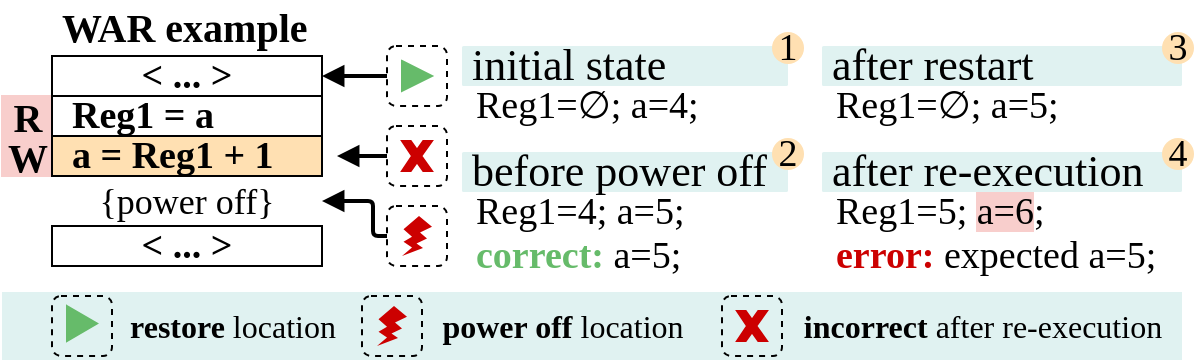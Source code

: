 <mxfile version="19.0.3" type="device" pages="2"><diagram id="0oWudo6tw-XqReJTIXi7" name="Page-1"><mxGraphModel dx="1673" dy="1016" grid="1" gridSize="10" guides="1" tooltips="1" connect="1" arrows="1" fold="1" page="1" pageScale="1" pageWidth="827" pageHeight="1169" math="0" shadow="0"><root><mxCell id="0"/><mxCell id="1" parent="0"/><mxCell id="VvLQxdytF7OYL70VqCYx-303" value="" style="rounded=0;whiteSpace=wrap;html=1;labelBackgroundColor=#FFE0B2;fontFamily=Linux Biolinum;fontSource=https%3A%2F%2Ffonts.googleapis.com%2Fcss%3Ffamily%3DLinux%2BBiolinum;fontSize=10;fontColor=#FFB570;fillColor=#F8CECC;strokeWidth=1;strokeColor=#F8CECC;" parent="1" vertex="1"><mxGeometry x="130" y="825" width="25" height="40" as="geometry"/></mxCell><mxCell id="VvLQxdytF7OYL70VqCYx-302" value="" style="rounded=0;whiteSpace=wrap;html=1;labelBackgroundColor=#FFE0B2;fontFamily=Linux Biolinum;fontSource=https%3A%2F%2Ffonts.googleapis.com%2Fcss%3Ffamily%3DLinux%2BBiolinum;fontSize=19;fontColor=#FFE0B2;strokeColor=none;strokeWidth=2;fillColor=#E0F2F1;" parent="1" vertex="1"><mxGeometry x="130" y="923" width="590" height="34" as="geometry"/></mxCell><mxCell id="VvLQxdytF7OYL70VqCYx-135" value="&lt;div style=&quot;font-size: 20px;&quot;&gt;&lt;span style=&quot;font-size: 20px;&quot;&gt;&lt;b style=&quot;font-size: 20px;&quot;&gt;WAR example&lt;/b&gt;&lt;/span&gt;&lt;/div&gt;" style="text;whiteSpace=wrap;html=1;fontSize=20;fontColor=#000000;verticalAlign=middle;align=left;spacing=0;spacingLeft=5;rounded=1;shadow=0;sketch=0;glass=0;strokeWidth=5;arcSize=4;fontFamily=Linux Biolinum;fontSource=https%3A%2F%2Ffonts.googleapis.com%2Fcss%3Ffamily%3DLinux%2BBiolinum;fillColor=none;strokeColor=none;spacingBottom=6;" parent="1" vertex="1"><mxGeometry x="155" y="780" width="135" height="25" as="geometry"/></mxCell><mxCell id="VvLQxdytF7OYL70VqCYx-136" value="&lt;font style=&quot;font-size: 19px;&quot;&gt;&amp;lt; ... &amp;gt;&lt;/font&gt;" style="text;whiteSpace=wrap;html=1;fontSize=19;fontColor=#000000;verticalAlign=middle;spacingLeft=0;spacing=0;align=center;strokeColor=default;fontStyle=1;fontFamily=Inconsolata;" parent="1" vertex="1"><mxGeometry x="155" y="805" width="135" height="20" as="geometry"/></mxCell><mxCell id="VvLQxdytF7OYL70VqCYx-137" value="Reg1 = a" style="text;whiteSpace=wrap;html=1;fontSize=19;fontColor=#000000;verticalAlign=middle;spacing=0;spacingLeft=10;fontFamily=Inconsolata;fontStyle=1;strokeColor=default;" parent="1" vertex="1"><mxGeometry x="155" y="825" width="135" height="20" as="geometry"/></mxCell><mxCell id="VvLQxdytF7OYL70VqCYx-138" value="a = Reg1 + 1" style="text;whiteSpace=wrap;html=1;fontSize=19;fontColor=#000000;verticalAlign=middle;spacing=0;spacingLeft=10;fontFamily=Inconsolata;fontStyle=1;strokeColor=default;fillColor=#FFE0B2;" parent="1" vertex="1"><mxGeometry x="155" y="845" width="135" height="20" as="geometry"/></mxCell><mxCell id="VvLQxdytF7OYL70VqCYx-140" style="edgeStyle=orthogonalEdgeStyle;rounded=0;orthogonalLoop=1;jettySize=auto;html=1;entryX=1;entryY=0.5;entryDx=0;entryDy=0;fontFamily=Source Code Pro;fontSize=20;fontColor=#006600;strokeWidth=2;exitX=0;exitY=0.5;exitDx=0;exitDy=0;endArrow=block;endFill=1;" parent="1" target="VvLQxdytF7OYL70VqCYx-136" edge="1"><mxGeometry relative="1" as="geometry"><mxPoint x="322.5" y="815" as="sourcePoint"/><mxPoint x="297.5" y="855.0" as="targetPoint"/></mxGeometry></mxCell><mxCell id="VvLQxdytF7OYL70VqCYx-141" value="R" style="ellipse;whiteSpace=wrap;html=1;aspect=fixed;shadow=0;labelBackgroundColor=none;sketch=0;fontSize=20;fontColor=#000000;gradientColor=none;align=center;verticalAlign=middle;spacing=0;fontStyle=1;strokeColor=none;fontFamily=Inconsolata;fillColor=none;" parent="1" vertex="1"><mxGeometry x="132.5" y="825" width="20" height="20" as="geometry"/></mxCell><mxCell id="VvLQxdytF7OYL70VqCYx-143" value="&lt;div style=&quot;font-size: 18px;&quot;&gt;{power off}&lt;/div&gt;" style="text;whiteSpace=wrap;html=1;fontSize=18;fontColor=#000000;verticalAlign=middle;align=center;spacing=0;spacingLeft=0;fontFamily=Inconsolata;spacingTop=0;spacingBottom=0;" parent="1" vertex="1"><mxGeometry x="155" y="865" width="135" height="25" as="geometry"/></mxCell><mxCell id="VvLQxdytF7OYL70VqCYx-144" value="&lt;font style=&quot;font-size: 19px;&quot;&gt;&amp;lt; ... &amp;gt;&lt;/font&gt;" style="text;whiteSpace=wrap;html=1;fontSize=19;fontColor=#000000;verticalAlign=middle;spacingLeft=0;spacing=0;align=center;strokeColor=default;fontStyle=1;fontFamily=Inconsolata;" parent="1" vertex="1"><mxGeometry x="155" y="890" width="135" height="20" as="geometry"/></mxCell><mxCell id="VvLQxdytF7OYL70VqCYx-146" value="W" style="ellipse;whiteSpace=wrap;html=1;aspect=fixed;shadow=0;labelBackgroundColor=none;sketch=0;fontSize=20;fontColor=#000000;gradientColor=none;align=center;verticalAlign=middle;spacing=0;fontStyle=1;strokeColor=none;fontFamily=Inconsolata;fillColor=none;" parent="1" vertex="1"><mxGeometry x="132.5" y="845" width="20" height="20" as="geometry"/></mxCell><mxCell id="VvLQxdytF7OYL70VqCYx-169" style="edgeStyle=orthogonalEdgeStyle;rounded=0;orthogonalLoop=1;jettySize=auto;html=1;entryX=1;entryY=0.5;entryDx=0;entryDy=0;fontFamily=Source Code Pro;fontSize=20;fontColor=#006600;strokeWidth=2;exitX=0;exitY=0.5;exitDx=0;exitDy=0;endArrow=block;endFill=1;" parent="1" edge="1"><mxGeometry relative="1" as="geometry"><mxPoint x="322.5" y="855" as="sourcePoint"/><mxPoint x="297.5" y="855" as="targetPoint"/></mxGeometry></mxCell><mxCell id="VvLQxdytF7OYL70VqCYx-212" style="edgeStyle=orthogonalEdgeStyle;rounded=1;orthogonalLoop=1;jettySize=auto;html=1;entryX=1;entryY=0.5;entryDx=0;entryDy=0;fontFamily=Source Code Pro;fontSize=20;fontColor=#000000;strokeWidth=2;endArrow=block;endFill=1;arcSize=5;exitX=0;exitY=0.5;exitDx=0;exitDy=0;" parent="1" source="VvLQxdytF7OYL70VqCYx-211" target="VvLQxdytF7OYL70VqCYx-143" edge="1"><mxGeometry relative="1" as="geometry"><Array as="points"><mxPoint x="315.5" y="895"/><mxPoint x="315.5" y="878"/></Array><mxPoint x="322.5" y="895.034" as="sourcePoint"/><mxPoint x="297.5" y="865" as="targetPoint"/></mxGeometry></mxCell><mxCell id="VvLQxdytF7OYL70VqCYx-273" value="&lt;font style=&quot;font-size: 19px&quot;&gt;&lt;span style=&quot;font-size: 19px;&quot;&gt;Reg1=∅;&amp;nbsp;&lt;/span&gt;&lt;span style=&quot;font-size: 19px;&quot;&gt;a=4;&lt;/span&gt;&lt;br style=&quot;font-size: 19px&quot;&gt;&lt;/font&gt;" style="text;html=1;strokeColor=none;fillColor=none;align=left;verticalAlign=middle;whiteSpace=wrap;rounded=0;fontFamily=Inconsolata;spacingLeft=5;fontSize=19;" parent="1" vertex="1"><mxGeometry x="360" y="820" width="130" height="20" as="geometry"/></mxCell><mxCell id="VvLQxdytF7OYL70VqCYx-274" value="&lt;font style=&quot;font-size: 19px&quot;&gt;&lt;span style=&quot;font-size: 19px;&quot;&gt;Reg1=4;&amp;nbsp;&lt;/span&gt;&lt;span style=&quot;font-size: 19px;&quot;&gt;a=5;&lt;/span&gt;&lt;br style=&quot;font-size: 19px&quot;&gt;&lt;/font&gt;" style="text;html=1;strokeColor=none;fillColor=none;align=left;verticalAlign=middle;whiteSpace=wrap;rounded=0;fontFamily=Inconsolata;spacingLeft=5;fontSize=19;" parent="1" vertex="1"><mxGeometry x="360" y="873" width="130" height="20" as="geometry"/></mxCell><mxCell id="VvLQxdytF7OYL70VqCYx-277" value="&lt;font style=&quot;font-size: 19px&quot;&gt;&lt;span style=&quot;font-size: 19px;&quot;&gt;Reg1=5; &lt;/span&gt;&lt;span style=&quot;font-size: 19px;&quot;&gt;&lt;span style=&quot;background-color: rgb(248, 206, 204);&quot;&gt;a=6&lt;/span&gt;;&lt;/span&gt;&lt;br style=&quot;font-size: 19px&quot;&gt;&lt;/font&gt;" style="text;html=1;strokeColor=none;fillColor=none;align=left;verticalAlign=middle;whiteSpace=wrap;rounded=0;fontFamily=Inconsolata;spacingLeft=5;fontSize=19;" parent="1" vertex="1"><mxGeometry x="540" y="873" width="130" height="20" as="geometry"/></mxCell><mxCell id="VvLQxdytF7OYL70VqCYx-278" value="" style="group" parent="1" vertex="1" connectable="0"><mxGeometry x="322.5" y="880" width="30" height="30" as="geometry"/></mxCell><mxCell id="VvLQxdytF7OYL70VqCYx-210" value="" style="verticalLabelPosition=bottom;verticalAlign=top;html=1;shape=mxgraph.basic.flash;rounded=1;shadow=0;labelBackgroundColor=none;sketch=0;fontSize=20;fontColor=#CC0000;gradientColor=none;fillColor=#CC0000;strokeColor=none;fontFamily=Inconsolata;" parent="VvLQxdytF7OYL70VqCYx-278" vertex="1"><mxGeometry x="7.5" y="5" width="15" height="20" as="geometry"/></mxCell><mxCell id="VvLQxdytF7OYL70VqCYx-211" value="" style="text;fontSize=20;verticalAlign=middle;align=left;fontStyle=1;spacing=0;spacingLeft=3;html=1;whiteSpace=wrap;horizontal=1;rounded=1;strokeColor=#000000;dashed=1;fontFamily=Source Code Pro;" parent="VvLQxdytF7OYL70VqCYx-278" vertex="1"><mxGeometry width="30" height="30" as="geometry"/></mxCell><mxCell id="VvLQxdytF7OYL70VqCYx-279" value="" style="group" parent="1" vertex="1" connectable="0"><mxGeometry x="322.5" y="840" width="30" height="30" as="geometry"/></mxCell><mxCell id="VvLQxdytF7OYL70VqCYx-206" value="" style="text;fontSize=20;verticalAlign=middle;align=left;fontStyle=1;spacing=0;spacingLeft=3;html=1;whiteSpace=wrap;horizontal=1;rounded=1;strokeColor=#000000;dashed=1;fontFamily=Source Code Pro;" parent="VvLQxdytF7OYL70VqCYx-279" vertex="1"><mxGeometry width="30" height="30" as="geometry"/></mxCell><mxCell id="VvLQxdytF7OYL70VqCYx-207" value="" style="verticalLabelPosition=bottom;verticalAlign=top;html=1;shape=mxgraph.basic.x;rounded=0;shadow=0;glass=0;labelBackgroundColor=none;sketch=0;fontFamily=Source Code Pro;fontSize=20;fontColor=#000000;strokeWidth=1;gradientColor=none;fillColor=#CC0000;strokeColor=#CC0000;" parent="VvLQxdytF7OYL70VqCYx-279" vertex="1"><mxGeometry x="7.5" y="7.5" width="15" height="15" as="geometry"/></mxCell><mxCell id="VvLQxdytF7OYL70VqCYx-280" value="" style="group" parent="1" vertex="1" connectable="0"><mxGeometry x="322.5" y="800" width="30" height="30" as="geometry"/></mxCell><mxCell id="VvLQxdytF7OYL70VqCYx-281" value="" style="group" parent="VvLQxdytF7OYL70VqCYx-280" vertex="1" connectable="0"><mxGeometry width="30" height="30" as="geometry"/></mxCell><mxCell id="VvLQxdytF7OYL70VqCYx-204" value="" style="text;fontSize=20;verticalAlign=middle;align=left;fontStyle=1;spacing=0;spacingLeft=3;html=1;whiteSpace=wrap;horizontal=1;rounded=1;strokeColor=#000000;dashed=1;fontFamily=Source Code Pro;" parent="VvLQxdytF7OYL70VqCYx-281" vertex="1"><mxGeometry width="30" height="30" as="geometry"/></mxCell><mxCell id="VvLQxdytF7OYL70VqCYx-205" value="" style="triangle;whiteSpace=wrap;html=1;rounded=0;shadow=0;glass=0;labelBackgroundColor=none;sketch=0;fontFamily=Linux Biolinum;fontSize=20;fontColor=#000000;strokeWidth=1;gradientColor=none;align=center;verticalAlign=middle;fontSource=https%3A%2F%2Ffonts.googleapis.com%2Fcss%3Ffamily%3DLinux%2BBiolinum;fillColor=#66BB6A;strokeColor=#66BB6A;" parent="VvLQxdytF7OYL70VqCYx-281" vertex="1"><mxGeometry x="7.5" y="7.5" width="15" height="15" as="geometry"/></mxCell><mxCell id="VvLQxdytF7OYL70VqCYx-285" value="&lt;div style=&quot;font-size: 22px;&quot;&gt;&lt;span style=&quot;font-size: 22px;&quot;&gt;initial state&lt;/span&gt;&lt;/div&gt;" style="text;whiteSpace=wrap;html=1;fontSize=22;fontColor=#000000;verticalAlign=middle;align=left;spacing=0;spacingLeft=5;rounded=1;shadow=0;sketch=0;glass=0;strokeWidth=5;arcSize=4;fontFamily=Linux Biolinum;fontSource=https%3A%2F%2Ffonts.googleapis.com%2Fcss%3Ffamily%3DLinux%2BBiolinum;fillColor=#E0F2F1;strokeColor=none;" parent="1" vertex="1"><mxGeometry x="360" y="800" width="163" height="20" as="geometry"/></mxCell><mxCell id="VvLQxdytF7OYL70VqCYx-287" value="&lt;div style=&quot;font-size: 22px;&quot;&gt;&lt;span style=&quot;font-size: 22px;&quot;&gt;before power off&lt;/span&gt;&lt;/div&gt;" style="text;whiteSpace=wrap;html=1;fontSize=22;fontColor=#000000;verticalAlign=middle;align=left;spacing=0;spacingLeft=5;rounded=1;shadow=0;sketch=0;glass=0;strokeWidth=5;arcSize=4;fontFamily=Linux Biolinum;fontSource=https%3A%2F%2Ffonts.googleapis.com%2Fcss%3Ffamily%3DLinux%2BBiolinum;fillColor=#E0F2F1;strokeColor=none;" parent="1" vertex="1"><mxGeometry x="360" y="853" width="163" height="20" as="geometry"/></mxCell><mxCell id="VvLQxdytF7OYL70VqCYx-289" value="&lt;div style=&quot;font-size: 22px;&quot;&gt;&lt;span style=&quot;font-size: 22px;&quot;&gt;after re-execution&lt;/span&gt;&lt;/div&gt;" style="text;whiteSpace=wrap;html=1;fontSize=22;fontColor=#000000;verticalAlign=middle;align=left;spacing=0;spacingLeft=5;rounded=1;shadow=0;sketch=0;glass=0;strokeWidth=5;arcSize=4;fontFamily=Linux Biolinum;fontSource=https%3A%2F%2Ffonts.googleapis.com%2Fcss%3Ffamily%3DLinux%2BBiolinum;fillColor=#E0F2F1;strokeColor=none;" parent="1" vertex="1"><mxGeometry x="540" y="853" width="180" height="20" as="geometry"/></mxCell><mxCell id="VvLQxdytF7OYL70VqCYx-299" value="&lt;font style=&quot;font-size: 19px&quot;&gt;&lt;b&gt;&lt;font color=&quot;#66bb6a&quot;&gt;correct:&lt;/font&gt;&amp;nbsp;&lt;/b&gt;&lt;font face=&quot;Inconsolata&quot;&gt;a=5;&lt;/font&gt;&lt;br style=&quot;font-size: 19px&quot;&gt;&lt;/font&gt;" style="text;html=1;strokeColor=none;fillColor=none;align=left;verticalAlign=middle;whiteSpace=wrap;rounded=0;fontFamily=Linux Biolinum;spacingLeft=5;fontSize=19;fontSource=https%3A%2F%2Ffonts.googleapis.com%2Fcss%3Ffamily%3DLinux%2BBiolinum;labelBackgroundColor=none;" parent="1" vertex="1"><mxGeometry x="360" y="895" width="160" height="20" as="geometry"/></mxCell><mxCell id="VvLQxdytF7OYL70VqCYx-300" value="&lt;font style=&quot;font-size: 19px&quot;&gt;&lt;font color=&quot;#cc0000&quot; style=&quot;font-weight: bold;&quot;&gt;error:&lt;/font&gt;&lt;font style=&quot;font-weight: bold;&quot; color=&quot;#ff3333&quot;&gt;&amp;nbsp;&lt;/font&gt;expected&amp;nbsp;&lt;font style=&quot;&quot; face=&quot;Inconsolata&quot;&gt;a=5;&lt;/font&gt;&lt;br style=&quot;font-size: 19px&quot;&gt;&lt;/font&gt;" style="text;html=1;strokeColor=none;fillColor=none;align=left;verticalAlign=middle;whiteSpace=wrap;rounded=0;fontFamily=Linux Biolinum;spacingLeft=5;fontSize=19;fontSource=https%3A%2F%2Ffonts.googleapis.com%2Fcss%3Ffamily%3DLinux%2BBiolinum;" parent="1" vertex="1"><mxGeometry x="540" y="895" width="180" height="20" as="geometry"/></mxCell><mxCell id="VvLQxdytF7OYL70VqCYx-197" value="" style="text;fontSize=20;verticalAlign=middle;align=left;fontStyle=1;spacing=0;spacingLeft=3;html=1;whiteSpace=wrap;horizontal=1;rounded=1;strokeColor=#000000;dashed=1;fontFamily=Source Code Pro;" parent="1" vertex="1"><mxGeometry x="490" y="925" width="30" height="30" as="geometry"/></mxCell><mxCell id="VvLQxdytF7OYL70VqCYx-198" value="" style="verticalLabelPosition=bottom;verticalAlign=top;html=1;shape=mxgraph.basic.x;rounded=0;shadow=0;glass=0;labelBackgroundColor=none;sketch=0;fontFamily=Source Code Pro;fontSize=20;fontColor=#000000;strokeWidth=1;gradientColor=none;fillColor=#CC0000;strokeColor=#CC0000;" parent="1" vertex="1"><mxGeometry x="497.5" y="932.5" width="15" height="15" as="geometry"/></mxCell><mxCell id="VvLQxdytF7OYL70VqCYx-232" value="&lt;font style=&quot;font-size: 16px;&quot;&gt;&lt;b style=&quot;font-size: 16px;&quot;&gt;incorrect&lt;/b&gt;&amp;nbsp;after re-execution&lt;/font&gt;" style="text;html=1;align=center;verticalAlign=middle;resizable=0;points=[];autosize=1;strokeColor=none;fontSize=16;fontFamily=Linux Biolinum;fontColor=#000000;fontStyle=0;fontSource=https%3A%2F%2Ffonts.googleapis.com%2Fcss%3Ffamily%3DLinux%2BBiolinum;" parent="1" vertex="1"><mxGeometry x="520" y="930" width="200" height="20" as="geometry"/></mxCell><mxCell id="VvLQxdytF7OYL70VqCYx-196" value="" style="verticalLabelPosition=bottom;verticalAlign=top;html=1;shape=mxgraph.basic.flash;rounded=1;shadow=0;labelBackgroundColor=none;sketch=0;fontSize=20;fontColor=#CC0000;gradientColor=none;fillColor=#CC0000;strokeColor=none;fontFamily=Inconsolata;" parent="1" vertex="1"><mxGeometry x="317.5" y="930" width="15" height="20" as="geometry"/></mxCell><mxCell id="VvLQxdytF7OYL70VqCYx-199" value="" style="text;fontSize=20;verticalAlign=middle;align=left;fontStyle=1;spacing=0;spacingLeft=3;html=1;whiteSpace=wrap;horizontal=1;rounded=1;strokeColor=#000000;dashed=1;fontFamily=Source Code Pro;" parent="1" vertex="1"><mxGeometry x="310" y="925" width="30" height="30" as="geometry"/></mxCell><mxCell id="VvLQxdytF7OYL70VqCYx-234" value="&lt;b style=&quot;font-size: 16px;&quot;&gt;power off&lt;/b&gt; location" style="text;html=1;align=center;verticalAlign=middle;resizable=0;points=[];autosize=1;strokeColor=none;fontSize=16;fontFamily=Linux Biolinum;fontColor=#000000;fontStyle=0;fontSource=https%3A%2F%2Ffonts.googleapis.com%2Fcss%3Ffamily%3DLinux%2BBiolinum;" parent="1" vertex="1"><mxGeometry x="340" y="930" width="140" height="20" as="geometry"/></mxCell><mxCell id="VvLQxdytF7OYL70VqCYx-200" value="" style="text;fontSize=20;verticalAlign=middle;align=left;fontStyle=1;spacing=0;spacingLeft=3;html=1;whiteSpace=wrap;horizontal=1;rounded=1;strokeColor=#000000;dashed=1;fontFamily=Source Code Pro;" parent="1" vertex="1"><mxGeometry x="155" y="925" width="30" height="30" as="geometry"/></mxCell><mxCell id="VvLQxdytF7OYL70VqCYx-201" value="" style="triangle;whiteSpace=wrap;html=1;rounded=0;shadow=0;glass=0;labelBackgroundColor=none;sketch=0;fontFamily=Linux Biolinum;fontSize=20;fontColor=#000000;strokeWidth=1;gradientColor=none;align=center;verticalAlign=middle;fontSource=https%3A%2F%2Ffonts.googleapis.com%2Fcss%3Ffamily%3DLinux%2BBiolinum;fillColor=#66BB6A;strokeColor=#66BB6A;" parent="1" vertex="1"><mxGeometry x="162.5" y="930" width="15" height="17.5" as="geometry"/></mxCell><mxCell id="VvLQxdytF7OYL70VqCYx-231" value="&lt;font style=&quot;font-size: 16px;&quot;&gt;&lt;b style=&quot;font-size: 16px;&quot;&gt;restore &lt;/b&gt;location&lt;/font&gt;" style="text;html=1;align=center;verticalAlign=middle;resizable=0;points=[];autosize=1;strokeColor=none;fontSize=16;fontFamily=Linux Biolinum;fontColor=#000000;fontStyle=0;fontSource=https%3A%2F%2Ffonts.googleapis.com%2Fcss%3Ffamily%3DLinux%2BBiolinum;" parent="1" vertex="1"><mxGeometry x="185" y="930" width="120" height="20" as="geometry"/></mxCell><mxCell id="VvLQxdytF7OYL70VqCYx-275" value="&lt;font style=&quot;font-size: 19px&quot;&gt;&lt;span style=&quot;font-size: 19px;&quot;&gt;Reg1=∅; a&lt;/span&gt;&lt;span style=&quot;font-size: 19px;&quot;&gt;=5;&lt;/span&gt;&lt;br style=&quot;font-size: 19px&quot;&gt;&lt;/font&gt;" style="text;html=1;strokeColor=none;fillColor=none;align=left;verticalAlign=middle;whiteSpace=wrap;rounded=0;fontFamily=Inconsolata;spacingLeft=5;fontSize=19;" parent="1" vertex="1"><mxGeometry x="540" y="820" width="130" height="20" as="geometry"/></mxCell><mxCell id="VvLQxdytF7OYL70VqCYx-288" value="&lt;div style=&quot;font-size: 22px;&quot;&gt;&lt;span style=&quot;font-size: 22px;&quot;&gt;after restart&lt;/span&gt;&lt;/div&gt;" style="text;whiteSpace=wrap;html=1;fontSize=22;fontColor=#000000;verticalAlign=middle;align=left;spacing=0;spacingLeft=5;rounded=1;shadow=0;sketch=0;glass=0;strokeWidth=5;arcSize=4;fontFamily=Linux Biolinum;fontSource=https%3A%2F%2Ffonts.googleapis.com%2Fcss%3Ffamily%3DLinux%2BBiolinum;fillColor=#E0F2F1;strokeColor=none;" parent="1" vertex="1"><mxGeometry x="540" y="800" width="180" height="20" as="geometry"/></mxCell><mxCell id="VvLQxdytF7OYL70VqCYx-307" value="2" style="ellipse;whiteSpace=wrap;html=1;aspect=fixed;labelBackgroundColor=none;fontFamily=Linux Biolinum;fontSource=https%3A%2F%2Ffonts.googleapis.com%2Fcss%3Ffamily%3DLinux%2BBiolinum;fontSize=19;fontColor=#000000;strokeColor=none;strokeWidth=2;fillColor=#FFE0B2;spacing=0;spacingLeft=0;" parent="1" vertex="1"><mxGeometry x="515" y="846" width="16" height="16" as="geometry"/></mxCell><mxCell id="VvLQxdytF7OYL70VqCYx-308" value="1" style="ellipse;whiteSpace=wrap;html=1;aspect=fixed;labelBackgroundColor=none;fontFamily=Linux Biolinum;fontSource=https%3A%2F%2Ffonts.googleapis.com%2Fcss%3Ffamily%3DLinux%2BBiolinum;fontSize=19;fontColor=#000000;strokeColor=none;strokeWidth=2;fillColor=#FFE0B2;spacing=0;spacingLeft=0;" parent="1" vertex="1"><mxGeometry x="515" y="793" width="16" height="16" as="geometry"/></mxCell><mxCell id="VvLQxdytF7OYL70VqCYx-309" value="3" style="ellipse;whiteSpace=wrap;html=1;aspect=fixed;labelBackgroundColor=none;fontFamily=Linux Biolinum;fontSource=https%3A%2F%2Ffonts.googleapis.com%2Fcss%3Ffamily%3DLinux%2BBiolinum;fontSize=19;fontColor=#000000;strokeColor=none;strokeWidth=2;fillColor=#FFE0B2;spacing=0;spacingLeft=0;" parent="1" vertex="1"><mxGeometry x="710" y="793" width="16" height="16" as="geometry"/></mxCell><mxCell id="VvLQxdytF7OYL70VqCYx-310" value="4" style="ellipse;whiteSpace=wrap;html=1;aspect=fixed;labelBackgroundColor=none;fontFamily=Linux Biolinum;fontSource=https%3A%2F%2Ffonts.googleapis.com%2Fcss%3Ffamily%3DLinux%2BBiolinum;fontSize=19;fontColor=#000000;strokeColor=none;strokeWidth=2;fillColor=#FFE0B2;spacing=0;spacingLeft=0;" parent="1" vertex="1"><mxGeometry x="710" y="846" width="16" height="16" as="geometry"/></mxCell></root></mxGraphModel></diagram><diagram id="_ugzanF8SAFFH1usrS9S" name="Page-2"><mxGraphModel dx="981" dy="596" grid="1" gridSize="10" guides="1" tooltips="1" connect="1" arrows="1" fold="1" page="1" pageScale="1" pageWidth="827" pageHeight="1169" math="0" shadow="0"><root><mxCell id="0"/><mxCell id="1" parent="0"/><mxCell id="dvrDHTl2uljbzJvEsG-7-1" value="" style="rounded=0;whiteSpace=wrap;html=1;labelBackgroundColor=#FFE0B2;fontFamily=Linux Biolinum;fontSource=https%3A%2F%2Ffonts.googleapis.com%2Fcss%3Ffamily%3DLinux%2BBiolinum;fontSize=10;fontColor=#FFB570;fillColor=#F8CECC;strokeWidth=1;strokeColor=#F8CECC;" vertex="1" parent="1"><mxGeometry x="162.5" y="330" width="25" height="40" as="geometry"/></mxCell><mxCell id="dvrDHTl2uljbzJvEsG-7-2" value="" style="rounded=0;whiteSpace=wrap;html=1;labelBackgroundColor=#FFE0B2;fontFamily=Linux Biolinum;fontSource=https%3A%2F%2Ffonts.googleapis.com%2Fcss%3Ffamily%3DLinux%2BBiolinum;fontSize=19;fontColor=#FFE0B2;strokeColor=none;strokeWidth=2;fillColor=#E0F2F1;" vertex="1" parent="1"><mxGeometry x="160" y="433" width="560" height="34" as="geometry"/></mxCell><mxCell id="dvrDHTl2uljbzJvEsG-7-3" value="&lt;div style=&quot;font-size: 20px;&quot;&gt;&lt;span style=&quot;font-size: 20px;&quot;&gt;&lt;b style=&quot;font-size: 20px;&quot;&gt;WAR example&lt;/b&gt;&lt;/span&gt;&lt;/div&gt;" style="text;whiteSpace=wrap;html=1;fontSize=20;fontColor=#000000;verticalAlign=middle;align=left;spacing=0;spacingLeft=5;rounded=1;shadow=0;sketch=0;glass=0;strokeWidth=5;arcSize=4;fontFamily=Linux Biolinum;fontSource=https%3A%2F%2Ffonts.googleapis.com%2Fcss%3Ffamily%3DLinux%2BBiolinum;fillColor=none;strokeColor=none;spacingBottom=6;" vertex="1" parent="1"><mxGeometry x="187.5" y="285" width="135" height="25" as="geometry"/></mxCell><mxCell id="dvrDHTl2uljbzJvEsG-7-8" value="R" style="ellipse;whiteSpace=wrap;html=1;aspect=fixed;shadow=0;labelBackgroundColor=none;sketch=0;fontSize=20;fontColor=#000000;gradientColor=none;align=center;verticalAlign=middle;spacing=0;fontStyle=1;strokeColor=none;fontFamily=Inconsolata;fillColor=none;" vertex="1" parent="1"><mxGeometry x="165" y="330" width="20" height="20" as="geometry"/></mxCell><mxCell id="dvrDHTl2uljbzJvEsG-7-11" value="W" style="ellipse;whiteSpace=wrap;html=1;aspect=fixed;shadow=0;labelBackgroundColor=none;sketch=0;fontSize=20;fontColor=#000000;gradientColor=none;align=center;verticalAlign=middle;spacing=0;fontStyle=1;strokeColor=none;fontFamily=Inconsolata;fillColor=none;" vertex="1" parent="1"><mxGeometry x="165" y="350" width="20" height="20" as="geometry"/></mxCell><mxCell id="dvrDHTl2uljbzJvEsG-7-14" value="&lt;font style=&quot;font-size: 19px&quot;&gt;&lt;span style=&quot;font-size: 19px;&quot;&gt;Reg1=∅;&amp;nbsp;&lt;/span&gt;&lt;span style=&quot;font-size: 19px;&quot;&gt;a=4;&lt;/span&gt;&lt;br style=&quot;font-size: 19px&quot;&gt;&lt;/font&gt;" style="text;html=1;strokeColor=none;fillColor=none;align=left;verticalAlign=middle;whiteSpace=wrap;rounded=0;fontFamily=Inconsolata;spacingLeft=5;fontSize=19;" vertex="1" parent="1"><mxGeometry x="360" y="330" width="130" height="20" as="geometry"/></mxCell><mxCell id="dvrDHTl2uljbzJvEsG-7-15" value="&lt;font style=&quot;font-size: 19px&quot;&gt;&lt;span style=&quot;font-size: 19px;&quot;&gt;Reg1=4;&amp;nbsp;&lt;/span&gt;&lt;span style=&quot;font-size: 19px;&quot;&gt;a=5;&lt;/span&gt;&lt;br style=&quot;font-size: 19px&quot;&gt;&lt;/font&gt;" style="text;html=1;strokeColor=none;fillColor=none;align=left;verticalAlign=middle;whiteSpace=wrap;rounded=0;fontFamily=Inconsolata;spacingLeft=5;fontSize=19;" vertex="1" parent="1"><mxGeometry x="360" y="383" width="130" height="20" as="geometry"/></mxCell><mxCell id="dvrDHTl2uljbzJvEsG-7-16" value="&lt;font style=&quot;font-size: 19px&quot;&gt;&lt;span style=&quot;font-size: 19px;&quot;&gt;Reg1=5; &lt;/span&gt;&lt;span style=&quot;font-size: 19px;&quot;&gt;&lt;span style=&quot;background-color: rgb(248, 206, 204);&quot;&gt;a=6&lt;/span&gt;;&lt;/span&gt;&lt;br style=&quot;font-size: 19px&quot;&gt;&lt;/font&gt;" style="text;html=1;strokeColor=none;fillColor=none;align=left;verticalAlign=middle;whiteSpace=wrap;rounded=0;fontFamily=Inconsolata;spacingLeft=5;fontSize=19;" vertex="1" parent="1"><mxGeometry x="540" y="383" width="130" height="20" as="geometry"/></mxCell><mxCell id="dvrDHTl2uljbzJvEsG-7-27" value="&lt;div style=&quot;font-size: 22px;&quot;&gt;&lt;span style=&quot;font-size: 22px;&quot;&gt;initial state&lt;/span&gt;&lt;/div&gt;" style="text;whiteSpace=wrap;html=1;fontSize=22;fontColor=#000000;verticalAlign=middle;align=left;spacing=0;spacingLeft=5;rounded=1;shadow=0;sketch=0;glass=0;strokeWidth=5;arcSize=4;fontFamily=Linux Biolinum;fontSource=https%3A%2F%2Ffonts.googleapis.com%2Fcss%3Ffamily%3DLinux%2BBiolinum;fillColor=#E0F2F1;strokeColor=none;" vertex="1" parent="1"><mxGeometry x="360" y="310" width="163" height="20" as="geometry"/></mxCell><mxCell id="dvrDHTl2uljbzJvEsG-7-28" value="&lt;div style=&quot;font-size: 22px;&quot;&gt;&lt;span style=&quot;font-size: 22px;&quot;&gt;before power off&lt;/span&gt;&lt;/div&gt;" style="text;whiteSpace=wrap;html=1;fontSize=22;fontColor=#000000;verticalAlign=middle;align=left;spacing=0;spacingLeft=5;rounded=1;shadow=0;sketch=0;glass=0;strokeWidth=5;arcSize=4;fontFamily=Linux Biolinum;fontSource=https%3A%2F%2Ffonts.googleapis.com%2Fcss%3Ffamily%3DLinux%2BBiolinum;fillColor=#E0F2F1;strokeColor=none;" vertex="1" parent="1"><mxGeometry x="360" y="363" width="163" height="20" as="geometry"/></mxCell><mxCell id="dvrDHTl2uljbzJvEsG-7-29" value="&lt;div style=&quot;font-size: 22px;&quot;&gt;&lt;span style=&quot;font-size: 22px;&quot;&gt;after re-execution&lt;/span&gt;&lt;/div&gt;" style="text;whiteSpace=wrap;html=1;fontSize=22;fontColor=#000000;verticalAlign=middle;align=left;spacing=0;spacingLeft=5;rounded=1;shadow=0;sketch=0;glass=0;strokeWidth=5;arcSize=4;fontFamily=Linux Biolinum;fontSource=https%3A%2F%2Ffonts.googleapis.com%2Fcss%3Ffamily%3DLinux%2BBiolinum;fillColor=#E0F2F1;strokeColor=none;" vertex="1" parent="1"><mxGeometry x="540" y="363" width="180" height="20" as="geometry"/></mxCell><mxCell id="dvrDHTl2uljbzJvEsG-7-30" value="&lt;font style=&quot;font-size: 19px&quot;&gt;&lt;b&gt;&lt;font color=&quot;#66bb6a&quot;&gt;correct:&lt;/font&gt;&amp;nbsp;&lt;/b&gt;&lt;font face=&quot;Inconsolata&quot;&gt;a=5;&lt;/font&gt;&lt;br style=&quot;font-size: 19px&quot;&gt;&lt;/font&gt;" style="text;html=1;strokeColor=none;fillColor=none;align=left;verticalAlign=middle;whiteSpace=wrap;rounded=0;fontFamily=Linux Biolinum;spacingLeft=5;fontSize=19;fontSource=https%3A%2F%2Ffonts.googleapis.com%2Fcss%3Ffamily%3DLinux%2BBiolinum;labelBackgroundColor=none;" vertex="1" parent="1"><mxGeometry x="360" y="405" width="160" height="20" as="geometry"/></mxCell><mxCell id="dvrDHTl2uljbzJvEsG-7-31" value="&lt;font style=&quot;font-size: 19px&quot;&gt;&lt;font color=&quot;#cc0000&quot; style=&quot;font-weight: bold;&quot;&gt;error:&lt;/font&gt;&lt;font style=&quot;font-weight: bold;&quot; color=&quot;#ff3333&quot;&gt;&amp;nbsp;&lt;/font&gt;expected&amp;nbsp;&lt;font style=&quot;&quot; face=&quot;Inconsolata&quot;&gt;a=5;&lt;/font&gt;&lt;br style=&quot;font-size: 19px&quot;&gt;&lt;/font&gt;" style="text;html=1;strokeColor=none;fillColor=none;align=left;verticalAlign=middle;whiteSpace=wrap;rounded=0;fontFamily=Linux Biolinum;spacingLeft=5;fontSize=19;fontSource=https%3A%2F%2Ffonts.googleapis.com%2Fcss%3Ffamily%3DLinux%2BBiolinum;" vertex="1" parent="1"><mxGeometry x="540" y="405" width="180" height="20" as="geometry"/></mxCell><mxCell id="dvrDHTl2uljbzJvEsG-7-33" value="" style="verticalLabelPosition=bottom;verticalAlign=top;html=1;shape=mxgraph.basic.x;rounded=0;shadow=0;glass=0;labelBackgroundColor=none;sketch=0;fontFamily=Source Code Pro;fontSize=20;fontColor=#000000;strokeWidth=1;gradientColor=none;fillColor=#CC0000;strokeColor=#CC0000;" vertex="1" parent="1"><mxGeometry x="510" y="445" width="10" height="10" as="geometry"/></mxCell><mxCell id="dvrDHTl2uljbzJvEsG-7-34" value="&lt;font style=&quot;font-size: 16px;&quot;&gt;&lt;b style=&quot;font-size: 16px;&quot;&gt;incorrect&lt;/b&gt;&amp;nbsp;after re-execution&lt;/font&gt;" style="text;html=1;align=center;verticalAlign=middle;resizable=0;points=[];autosize=1;strokeColor=none;fontSize=16;fontFamily=Linux Biolinum;fontColor=#000000;fontStyle=0;fontSource=https%3A%2F%2Ffonts.googleapis.com%2Fcss%3Ffamily%3DLinux%2BBiolinum;" vertex="1" parent="1"><mxGeometry x="520" y="440" width="200" height="20" as="geometry"/></mxCell><mxCell id="dvrDHTl2uljbzJvEsG-7-37" value="&lt;b style=&quot;font-size: 16px;&quot;&gt;power off&lt;/b&gt; location" style="text;html=1;align=center;verticalAlign=middle;resizable=0;points=[];autosize=1;strokeColor=none;fontSize=16;fontFamily=Linux Biolinum;fontColor=#000000;fontStyle=0;fontSource=https%3A%2F%2Ffonts.googleapis.com%2Fcss%3Ffamily%3DLinux%2BBiolinum;" vertex="1" parent="1"><mxGeometry x="340" y="440" width="140" height="20" as="geometry"/></mxCell><mxCell id="dvrDHTl2uljbzJvEsG-7-39" value="" style="triangle;whiteSpace=wrap;html=1;rounded=0;shadow=0;glass=0;labelBackgroundColor=none;sketch=0;fontFamily=Linux Biolinum;fontSize=20;fontColor=#000000;strokeWidth=1;gradientColor=none;align=center;verticalAlign=middle;fontSource=https%3A%2F%2Ffonts.googleapis.com%2Fcss%3Ffamily%3DLinux%2BBiolinum;fillColor=#66BB6A;strokeColor=#66BB6A;" vertex="1" parent="1"><mxGeometry x="172.5" y="445" width="10" height="10" as="geometry"/></mxCell><mxCell id="dvrDHTl2uljbzJvEsG-7-40" value="&lt;font style=&quot;font-size: 16px;&quot;&gt;&lt;b style=&quot;font-size: 16px;&quot;&gt;restore &lt;/b&gt;location&lt;/font&gt;" style="text;html=1;align=center;verticalAlign=middle;resizable=0;points=[];autosize=1;strokeColor=none;fontSize=16;fontFamily=Linux Biolinum;fontColor=#000000;fontStyle=0;fontSource=https%3A%2F%2Ffonts.googleapis.com%2Fcss%3Ffamily%3DLinux%2BBiolinum;" vertex="1" parent="1"><mxGeometry x="185" y="440" width="120" height="20" as="geometry"/></mxCell><mxCell id="dvrDHTl2uljbzJvEsG-7-41" value="&lt;font style=&quot;font-size: 19px&quot;&gt;&lt;span style=&quot;font-size: 19px;&quot;&gt;Reg1=∅; a&lt;/span&gt;&lt;span style=&quot;font-size: 19px;&quot;&gt;=5;&lt;/span&gt;&lt;br style=&quot;font-size: 19px&quot;&gt;&lt;/font&gt;" style="text;html=1;strokeColor=none;fillColor=none;align=left;verticalAlign=middle;whiteSpace=wrap;rounded=0;fontFamily=Inconsolata;spacingLeft=5;fontSize=19;" vertex="1" parent="1"><mxGeometry x="540" y="330" width="130" height="20" as="geometry"/></mxCell><mxCell id="dvrDHTl2uljbzJvEsG-7-42" value="&lt;div style=&quot;font-size: 22px;&quot;&gt;&lt;span style=&quot;font-size: 22px;&quot;&gt;after restart&lt;/span&gt;&lt;/div&gt;" style="text;whiteSpace=wrap;html=1;fontSize=22;fontColor=#000000;verticalAlign=middle;align=left;spacing=0;spacingLeft=5;rounded=1;shadow=0;sketch=0;glass=0;strokeWidth=5;arcSize=4;fontFamily=Linux Biolinum;fontSource=https%3A%2F%2Ffonts.googleapis.com%2Fcss%3Ffamily%3DLinux%2BBiolinum;fillColor=#E0F2F1;strokeColor=none;" vertex="1" parent="1"><mxGeometry x="540" y="310" width="180" height="20" as="geometry"/></mxCell><mxCell id="dvrDHTl2uljbzJvEsG-7-43" value="2" style="ellipse;whiteSpace=wrap;html=1;aspect=fixed;labelBackgroundColor=none;fontFamily=Linux Biolinum;fontSource=https%3A%2F%2Ffonts.googleapis.com%2Fcss%3Ffamily%3DLinux%2BBiolinum;fontSize=19;fontColor=#000000;strokeColor=none;strokeWidth=2;fillColor=#FFE0B2;spacing=0;spacingLeft=0;" vertex="1" parent="1"><mxGeometry x="515" y="356" width="16" height="16" as="geometry"/></mxCell><mxCell id="dvrDHTl2uljbzJvEsG-7-44" value="1" style="ellipse;whiteSpace=wrap;html=1;aspect=fixed;labelBackgroundColor=none;fontFamily=Linux Biolinum;fontSource=https%3A%2F%2Ffonts.googleapis.com%2Fcss%3Ffamily%3DLinux%2BBiolinum;fontSize=19;fontColor=#000000;strokeColor=none;strokeWidth=2;fillColor=#FFE0B2;spacing=0;spacingLeft=0;" vertex="1" parent="1"><mxGeometry x="515" y="303" width="16" height="16" as="geometry"/></mxCell><mxCell id="dvrDHTl2uljbzJvEsG-7-45" value="3" style="ellipse;whiteSpace=wrap;html=1;aspect=fixed;labelBackgroundColor=none;fontFamily=Linux Biolinum;fontSource=https%3A%2F%2Ffonts.googleapis.com%2Fcss%3Ffamily%3DLinux%2BBiolinum;fontSize=19;fontColor=#000000;strokeColor=none;strokeWidth=2;fillColor=#FFE0B2;spacing=0;spacingLeft=0;" vertex="1" parent="1"><mxGeometry x="710" y="303" width="16" height="16" as="geometry"/></mxCell><mxCell id="dvrDHTl2uljbzJvEsG-7-46" value="4" style="ellipse;whiteSpace=wrap;html=1;aspect=fixed;labelBackgroundColor=none;fontFamily=Linux Biolinum;fontSource=https%3A%2F%2Ffonts.googleapis.com%2Fcss%3Ffamily%3DLinux%2BBiolinum;fontSize=19;fontColor=#000000;strokeColor=none;strokeWidth=2;fillColor=#FFE0B2;spacing=0;spacingLeft=0;" vertex="1" parent="1"><mxGeometry x="710" y="356" width="16" height="16" as="geometry"/></mxCell><mxCell id="Vg9uIsQ_tNkJGtKtj54I-1" value="" style="rounded=0;whiteSpace=wrap;html=1;fontColor=#808080;fillColor=#FFE0B2;strokeColor=none;" vertex="1" parent="1"><mxGeometry x="192.5" y="350" width="122" height="20" as="geometry"/></mxCell><mxCell id="Vg9uIsQ_tNkJGtKtj54I-2" value="" style="rounded=0;whiteSpace=wrap;html=1;fontColor=#808080;fillColor=none;strokeWidth=0.5;" vertex="1" parent="1"><mxGeometry x="187.5" y="310" width="160" height="100" as="geometry"/></mxCell><mxCell id="Vg9uIsQ_tNkJGtKtj54I-3" value="Reg1 = a" style="text;whiteSpace=wrap;html=1;fontSize=19;fontColor=#000000;verticalAlign=middle;spacing=0;spacingLeft=10;fontFamily=Inconsolata;fontStyle=1;strokeColor=none;" vertex="1" parent="1"><mxGeometry x="187.5" y="330" width="130" height="20" as="geometry"/></mxCell><mxCell id="Vg9uIsQ_tNkJGtKtj54I-4" value="a = Reg1 + 1" style="text;whiteSpace=wrap;html=1;fontSize=19;fontColor=#000000;verticalAlign=middle;spacing=0;spacingLeft=10;fontFamily=Inconsolata;fontStyle=1;strokeColor=none;fillColor=none;" vertex="1" parent="1"><mxGeometry x="187.5" y="350" width="130" height="20" as="geometry"/></mxCell><mxCell id="Vg9uIsQ_tNkJGtKtj54I-5" value="&lt;div style=&quot;font-size: 18px;&quot;&gt;&lt;i&gt;-power off-&lt;/i&gt;&lt;/div&gt;" style="text;whiteSpace=wrap;html=1;fontSize=18;fontColor=#000000;verticalAlign=middle;align=center;spacing=0;spacingLeft=0;fontFamily=Inconsolata;spacingTop=0;spacingBottom=0;" vertex="1" parent="1"><mxGeometry x="187.5" y="370" width="130" height="20" as="geometry"/></mxCell><mxCell id="Vg9uIsQ_tNkJGtKtj54I-6" value="&lt;b style=&quot;font-size: 19px;&quot;&gt;...&lt;/b&gt;" style="text;html=1;strokeColor=none;fillColor=none;align=center;verticalAlign=bottom;whiteSpace=wrap;rounded=0;fontColor=#808080;fontFamily=Inconsolata;fontSize=19;" vertex="1" parent="1"><mxGeometry x="187.5" y="310" width="130" height="20" as="geometry"/></mxCell><mxCell id="Vg9uIsQ_tNkJGtKtj54I-7" value="&lt;b style=&quot;font-size: 19px;&quot;&gt;...&lt;/b&gt;" style="text;html=1;strokeColor=none;fillColor=none;align=center;verticalAlign=bottom;whiteSpace=wrap;rounded=0;fontColor=#808080;fontFamily=Inconsolata;fontSize=19;" vertex="1" parent="1"><mxGeometry x="187.5" y="390" width="130" height="20" as="geometry"/></mxCell><mxCell id="Vg9uIsQ_tNkJGtKtj54I-8" value="" style="group" vertex="1" connectable="0" parent="1"><mxGeometry x="317.5" y="350" width="20" height="20" as="geometry"/></mxCell><mxCell id="Vg9uIsQ_tNkJGtKtj54I-10" value="" style="verticalLabelPosition=bottom;verticalAlign=top;html=1;shape=mxgraph.basic.x;rounded=0;shadow=0;glass=0;labelBackgroundColor=none;sketch=0;fontFamily=Source Code Pro;fontSize=20;fontColor=#000000;strokeWidth=1;gradientColor=none;fillColor=#CC0000;strokeColor=#CC0000;" vertex="1" parent="Vg9uIsQ_tNkJGtKtj54I-8"><mxGeometry x="5" y="5" width="10" height="10" as="geometry"/></mxCell><mxCell id="Vg9uIsQ_tNkJGtKtj54I-11" value="" style="group;strokeColor=none;" vertex="1" connectable="0" parent="1"><mxGeometry x="317.5" y="330" width="20" height="20" as="geometry"/></mxCell><mxCell id="Vg9uIsQ_tNkJGtKtj54I-13" value="" style="triangle;whiteSpace=wrap;html=1;rounded=0;shadow=0;glass=0;labelBackgroundColor=none;sketch=0;fontFamily=Linux Biolinum;fontSize=20;fontColor=#000000;strokeWidth=1;gradientColor=none;align=center;verticalAlign=middle;fontSource=https%3A%2F%2Ffonts.googleapis.com%2Fcss%3Ffamily%3DLinux%2BBiolinum;fillColor=#66BB6A;strokeColor=#66BB6A;" vertex="1" parent="Vg9uIsQ_tNkJGtKtj54I-11"><mxGeometry x="5" y="5" width="10" height="10" as="geometry"/></mxCell><mxCell id="Vg9uIsQ_tNkJGtKtj54I-14" value="" style="group" vertex="1" connectable="0" parent="1"><mxGeometry x="317.5" y="370" width="20" height="20" as="geometry"/></mxCell><mxCell id="Vg9uIsQ_tNkJGtKtj54I-15" value="" style="verticalLabelPosition=bottom;verticalAlign=top;html=1;shape=mxgraph.basic.flash;rounded=1;shadow=0;labelBackgroundColor=none;sketch=0;fontSize=20;fontColor=#CC0000;gradientColor=none;fillColor=#CC0000;strokeColor=none;fontFamily=Inconsolata;" vertex="1" parent="Vg9uIsQ_tNkJGtKtj54I-14"><mxGeometry x="5" y="3.333" width="10" height="13.333" as="geometry"/></mxCell><mxCell id="Vg9uIsQ_tNkJGtKtj54I-17" value="" style="group" vertex="1" connectable="0" parent="1"><mxGeometry x="322.5" y="440" width="20" height="20" as="geometry"/></mxCell><mxCell id="Vg9uIsQ_tNkJGtKtj54I-18" value="" style="verticalLabelPosition=bottom;verticalAlign=top;html=1;shape=mxgraph.basic.flash;rounded=1;shadow=0;labelBackgroundColor=none;sketch=0;fontSize=20;fontColor=#CC0000;gradientColor=none;fillColor=#CC0000;strokeColor=none;fontFamily=Inconsolata;" vertex="1" parent="Vg9uIsQ_tNkJGtKtj54I-17"><mxGeometry x="5" y="3.333" width="10" height="13.333" as="geometry"/></mxCell></root></mxGraphModel></diagram></mxfile>